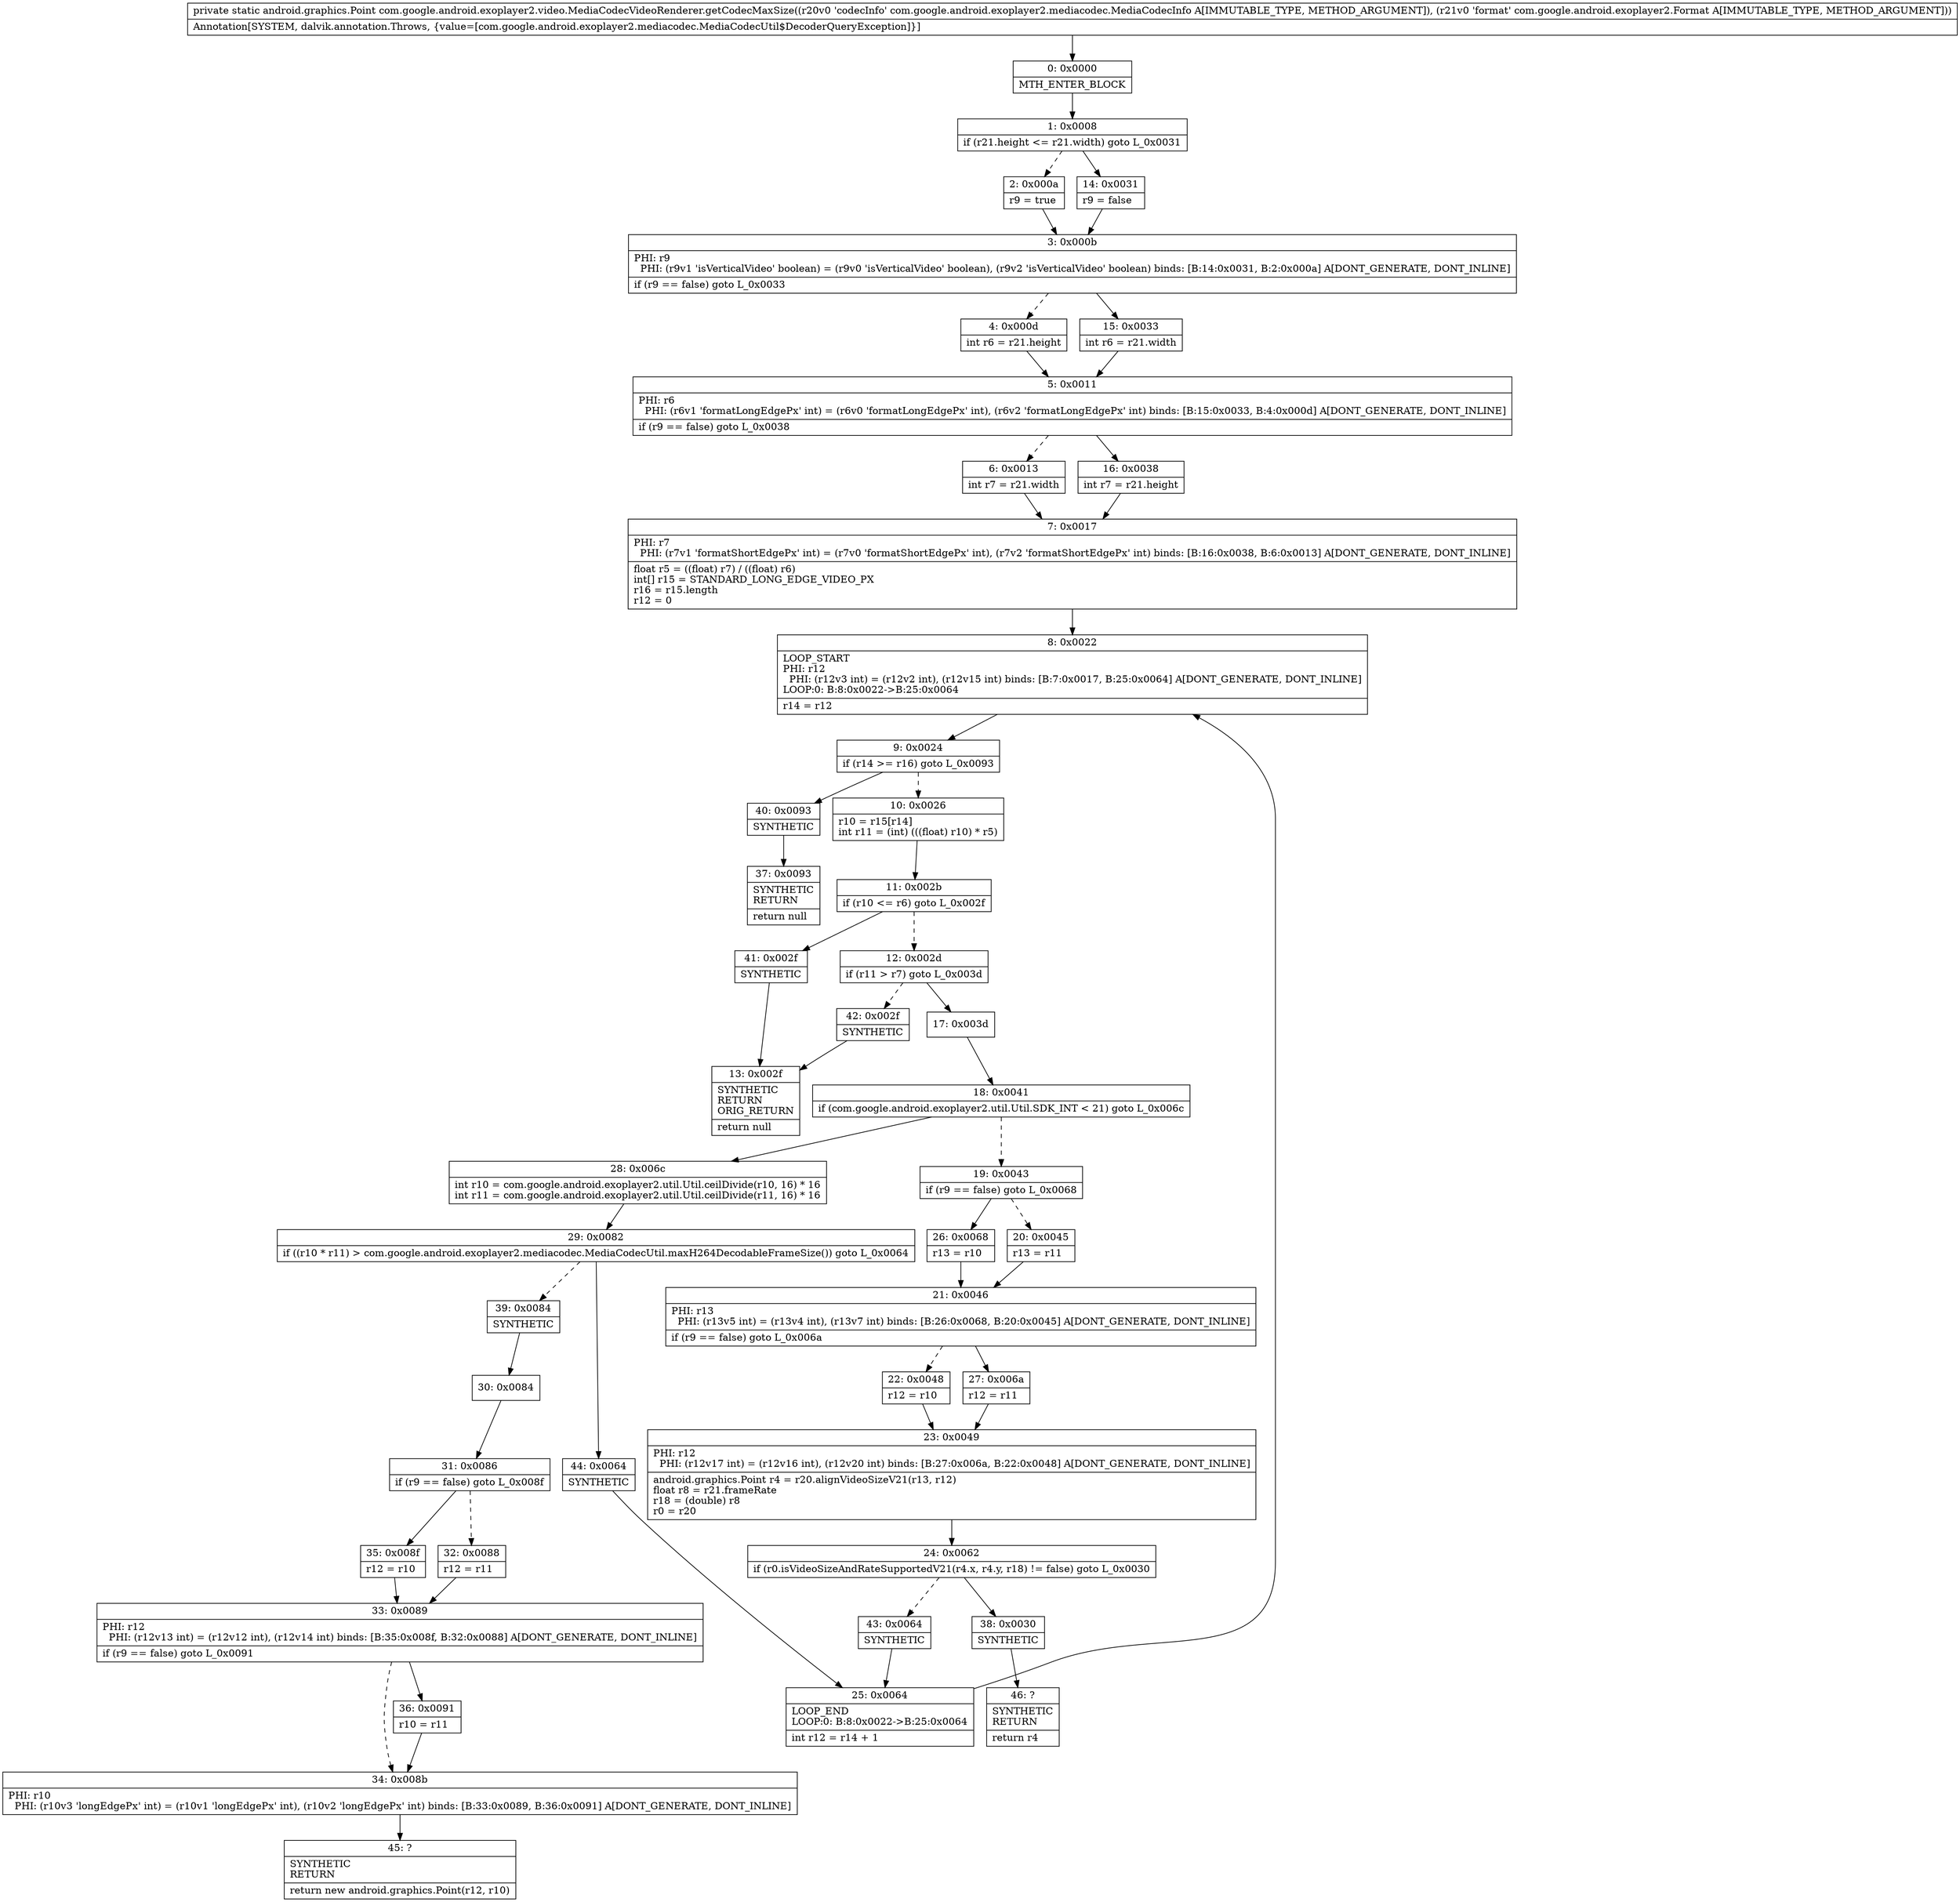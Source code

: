 digraph "CFG forcom.google.android.exoplayer2.video.MediaCodecVideoRenderer.getCodecMaxSize(Lcom\/google\/android\/exoplayer2\/mediacodec\/MediaCodecInfo;Lcom\/google\/android\/exoplayer2\/Format;)Landroid\/graphics\/Point;" {
Node_0 [shape=record,label="{0\:\ 0x0000|MTH_ENTER_BLOCK\l}"];
Node_1 [shape=record,label="{1\:\ 0x0008|if (r21.height \<= r21.width) goto L_0x0031\l}"];
Node_2 [shape=record,label="{2\:\ 0x000a|r9 = true\l}"];
Node_3 [shape=record,label="{3\:\ 0x000b|PHI: r9 \l  PHI: (r9v1 'isVerticalVideo' boolean) = (r9v0 'isVerticalVideo' boolean), (r9v2 'isVerticalVideo' boolean) binds: [B:14:0x0031, B:2:0x000a] A[DONT_GENERATE, DONT_INLINE]\l|if (r9 == false) goto L_0x0033\l}"];
Node_4 [shape=record,label="{4\:\ 0x000d|int r6 = r21.height\l}"];
Node_5 [shape=record,label="{5\:\ 0x0011|PHI: r6 \l  PHI: (r6v1 'formatLongEdgePx' int) = (r6v0 'formatLongEdgePx' int), (r6v2 'formatLongEdgePx' int) binds: [B:15:0x0033, B:4:0x000d] A[DONT_GENERATE, DONT_INLINE]\l|if (r9 == false) goto L_0x0038\l}"];
Node_6 [shape=record,label="{6\:\ 0x0013|int r7 = r21.width\l}"];
Node_7 [shape=record,label="{7\:\ 0x0017|PHI: r7 \l  PHI: (r7v1 'formatShortEdgePx' int) = (r7v0 'formatShortEdgePx' int), (r7v2 'formatShortEdgePx' int) binds: [B:16:0x0038, B:6:0x0013] A[DONT_GENERATE, DONT_INLINE]\l|float r5 = ((float) r7) \/ ((float) r6)\lint[] r15 = STANDARD_LONG_EDGE_VIDEO_PX\lr16 = r15.length\lr12 = 0\l}"];
Node_8 [shape=record,label="{8\:\ 0x0022|LOOP_START\lPHI: r12 \l  PHI: (r12v3 int) = (r12v2 int), (r12v15 int) binds: [B:7:0x0017, B:25:0x0064] A[DONT_GENERATE, DONT_INLINE]\lLOOP:0: B:8:0x0022\-\>B:25:0x0064\l|r14 = r12\l}"];
Node_9 [shape=record,label="{9\:\ 0x0024|if (r14 \>= r16) goto L_0x0093\l}"];
Node_10 [shape=record,label="{10\:\ 0x0026|r10 = r15[r14]\lint r11 = (int) (((float) r10) * r5)\l}"];
Node_11 [shape=record,label="{11\:\ 0x002b|if (r10 \<= r6) goto L_0x002f\l}"];
Node_12 [shape=record,label="{12\:\ 0x002d|if (r11 \> r7) goto L_0x003d\l}"];
Node_13 [shape=record,label="{13\:\ 0x002f|SYNTHETIC\lRETURN\lORIG_RETURN\l|return null\l}"];
Node_14 [shape=record,label="{14\:\ 0x0031|r9 = false\l}"];
Node_15 [shape=record,label="{15\:\ 0x0033|int r6 = r21.width\l}"];
Node_16 [shape=record,label="{16\:\ 0x0038|int r7 = r21.height\l}"];
Node_17 [shape=record,label="{17\:\ 0x003d}"];
Node_18 [shape=record,label="{18\:\ 0x0041|if (com.google.android.exoplayer2.util.Util.SDK_INT \< 21) goto L_0x006c\l}"];
Node_19 [shape=record,label="{19\:\ 0x0043|if (r9 == false) goto L_0x0068\l}"];
Node_20 [shape=record,label="{20\:\ 0x0045|r13 = r11\l}"];
Node_21 [shape=record,label="{21\:\ 0x0046|PHI: r13 \l  PHI: (r13v5 int) = (r13v4 int), (r13v7 int) binds: [B:26:0x0068, B:20:0x0045] A[DONT_GENERATE, DONT_INLINE]\l|if (r9 == false) goto L_0x006a\l}"];
Node_22 [shape=record,label="{22\:\ 0x0048|r12 = r10\l}"];
Node_23 [shape=record,label="{23\:\ 0x0049|PHI: r12 \l  PHI: (r12v17 int) = (r12v16 int), (r12v20 int) binds: [B:27:0x006a, B:22:0x0048] A[DONT_GENERATE, DONT_INLINE]\l|android.graphics.Point r4 = r20.alignVideoSizeV21(r13, r12)\lfloat r8 = r21.frameRate\lr18 = (double) r8\lr0 = r20\l}"];
Node_24 [shape=record,label="{24\:\ 0x0062|if (r0.isVideoSizeAndRateSupportedV21(r4.x, r4.y, r18) != false) goto L_0x0030\l}"];
Node_25 [shape=record,label="{25\:\ 0x0064|LOOP_END\lLOOP:0: B:8:0x0022\-\>B:25:0x0064\l|int r12 = r14 + 1\l}"];
Node_26 [shape=record,label="{26\:\ 0x0068|r13 = r10\l}"];
Node_27 [shape=record,label="{27\:\ 0x006a|r12 = r11\l}"];
Node_28 [shape=record,label="{28\:\ 0x006c|int r10 = com.google.android.exoplayer2.util.Util.ceilDivide(r10, 16) * 16\lint r11 = com.google.android.exoplayer2.util.Util.ceilDivide(r11, 16) * 16\l}"];
Node_29 [shape=record,label="{29\:\ 0x0082|if ((r10 * r11) \> com.google.android.exoplayer2.mediacodec.MediaCodecUtil.maxH264DecodableFrameSize()) goto L_0x0064\l}"];
Node_30 [shape=record,label="{30\:\ 0x0084}"];
Node_31 [shape=record,label="{31\:\ 0x0086|if (r9 == false) goto L_0x008f\l}"];
Node_32 [shape=record,label="{32\:\ 0x0088|r12 = r11\l}"];
Node_33 [shape=record,label="{33\:\ 0x0089|PHI: r12 \l  PHI: (r12v13 int) = (r12v12 int), (r12v14 int) binds: [B:35:0x008f, B:32:0x0088] A[DONT_GENERATE, DONT_INLINE]\l|if (r9 == false) goto L_0x0091\l}"];
Node_34 [shape=record,label="{34\:\ 0x008b|PHI: r10 \l  PHI: (r10v3 'longEdgePx' int) = (r10v1 'longEdgePx' int), (r10v2 'longEdgePx' int) binds: [B:33:0x0089, B:36:0x0091] A[DONT_GENERATE, DONT_INLINE]\l}"];
Node_35 [shape=record,label="{35\:\ 0x008f|r12 = r10\l}"];
Node_36 [shape=record,label="{36\:\ 0x0091|r10 = r11\l}"];
Node_37 [shape=record,label="{37\:\ 0x0093|SYNTHETIC\lRETURN\l|return null\l}"];
Node_38 [shape=record,label="{38\:\ 0x0030|SYNTHETIC\l}"];
Node_39 [shape=record,label="{39\:\ 0x0084|SYNTHETIC\l}"];
Node_40 [shape=record,label="{40\:\ 0x0093|SYNTHETIC\l}"];
Node_41 [shape=record,label="{41\:\ 0x002f|SYNTHETIC\l}"];
Node_42 [shape=record,label="{42\:\ 0x002f|SYNTHETIC\l}"];
Node_43 [shape=record,label="{43\:\ 0x0064|SYNTHETIC\l}"];
Node_44 [shape=record,label="{44\:\ 0x0064|SYNTHETIC\l}"];
Node_45 [shape=record,label="{45\:\ ?|SYNTHETIC\lRETURN\l|return new android.graphics.Point(r12, r10)\l}"];
Node_46 [shape=record,label="{46\:\ ?|SYNTHETIC\lRETURN\l|return r4\l}"];
MethodNode[shape=record,label="{private static android.graphics.Point com.google.android.exoplayer2.video.MediaCodecVideoRenderer.getCodecMaxSize((r20v0 'codecInfo' com.google.android.exoplayer2.mediacodec.MediaCodecInfo A[IMMUTABLE_TYPE, METHOD_ARGUMENT]), (r21v0 'format' com.google.android.exoplayer2.Format A[IMMUTABLE_TYPE, METHOD_ARGUMENT]))  | Annotation[SYSTEM, dalvik.annotation.Throws, \{value=[com.google.android.exoplayer2.mediacodec.MediaCodecUtil$DecoderQueryException]\}]\l}"];
MethodNode -> Node_0;
Node_0 -> Node_1;
Node_1 -> Node_2[style=dashed];
Node_1 -> Node_14;
Node_2 -> Node_3;
Node_3 -> Node_4[style=dashed];
Node_3 -> Node_15;
Node_4 -> Node_5;
Node_5 -> Node_6[style=dashed];
Node_5 -> Node_16;
Node_6 -> Node_7;
Node_7 -> Node_8;
Node_8 -> Node_9;
Node_9 -> Node_10[style=dashed];
Node_9 -> Node_40;
Node_10 -> Node_11;
Node_11 -> Node_12[style=dashed];
Node_11 -> Node_41;
Node_12 -> Node_17;
Node_12 -> Node_42[style=dashed];
Node_14 -> Node_3;
Node_15 -> Node_5;
Node_16 -> Node_7;
Node_17 -> Node_18;
Node_18 -> Node_19[style=dashed];
Node_18 -> Node_28;
Node_19 -> Node_20[style=dashed];
Node_19 -> Node_26;
Node_20 -> Node_21;
Node_21 -> Node_22[style=dashed];
Node_21 -> Node_27;
Node_22 -> Node_23;
Node_23 -> Node_24;
Node_24 -> Node_38;
Node_24 -> Node_43[style=dashed];
Node_25 -> Node_8;
Node_26 -> Node_21;
Node_27 -> Node_23;
Node_28 -> Node_29;
Node_29 -> Node_39[style=dashed];
Node_29 -> Node_44;
Node_30 -> Node_31;
Node_31 -> Node_32[style=dashed];
Node_31 -> Node_35;
Node_32 -> Node_33;
Node_33 -> Node_34[style=dashed];
Node_33 -> Node_36;
Node_34 -> Node_45;
Node_35 -> Node_33;
Node_36 -> Node_34;
Node_38 -> Node_46;
Node_39 -> Node_30;
Node_40 -> Node_37;
Node_41 -> Node_13;
Node_42 -> Node_13;
Node_43 -> Node_25;
Node_44 -> Node_25;
}

